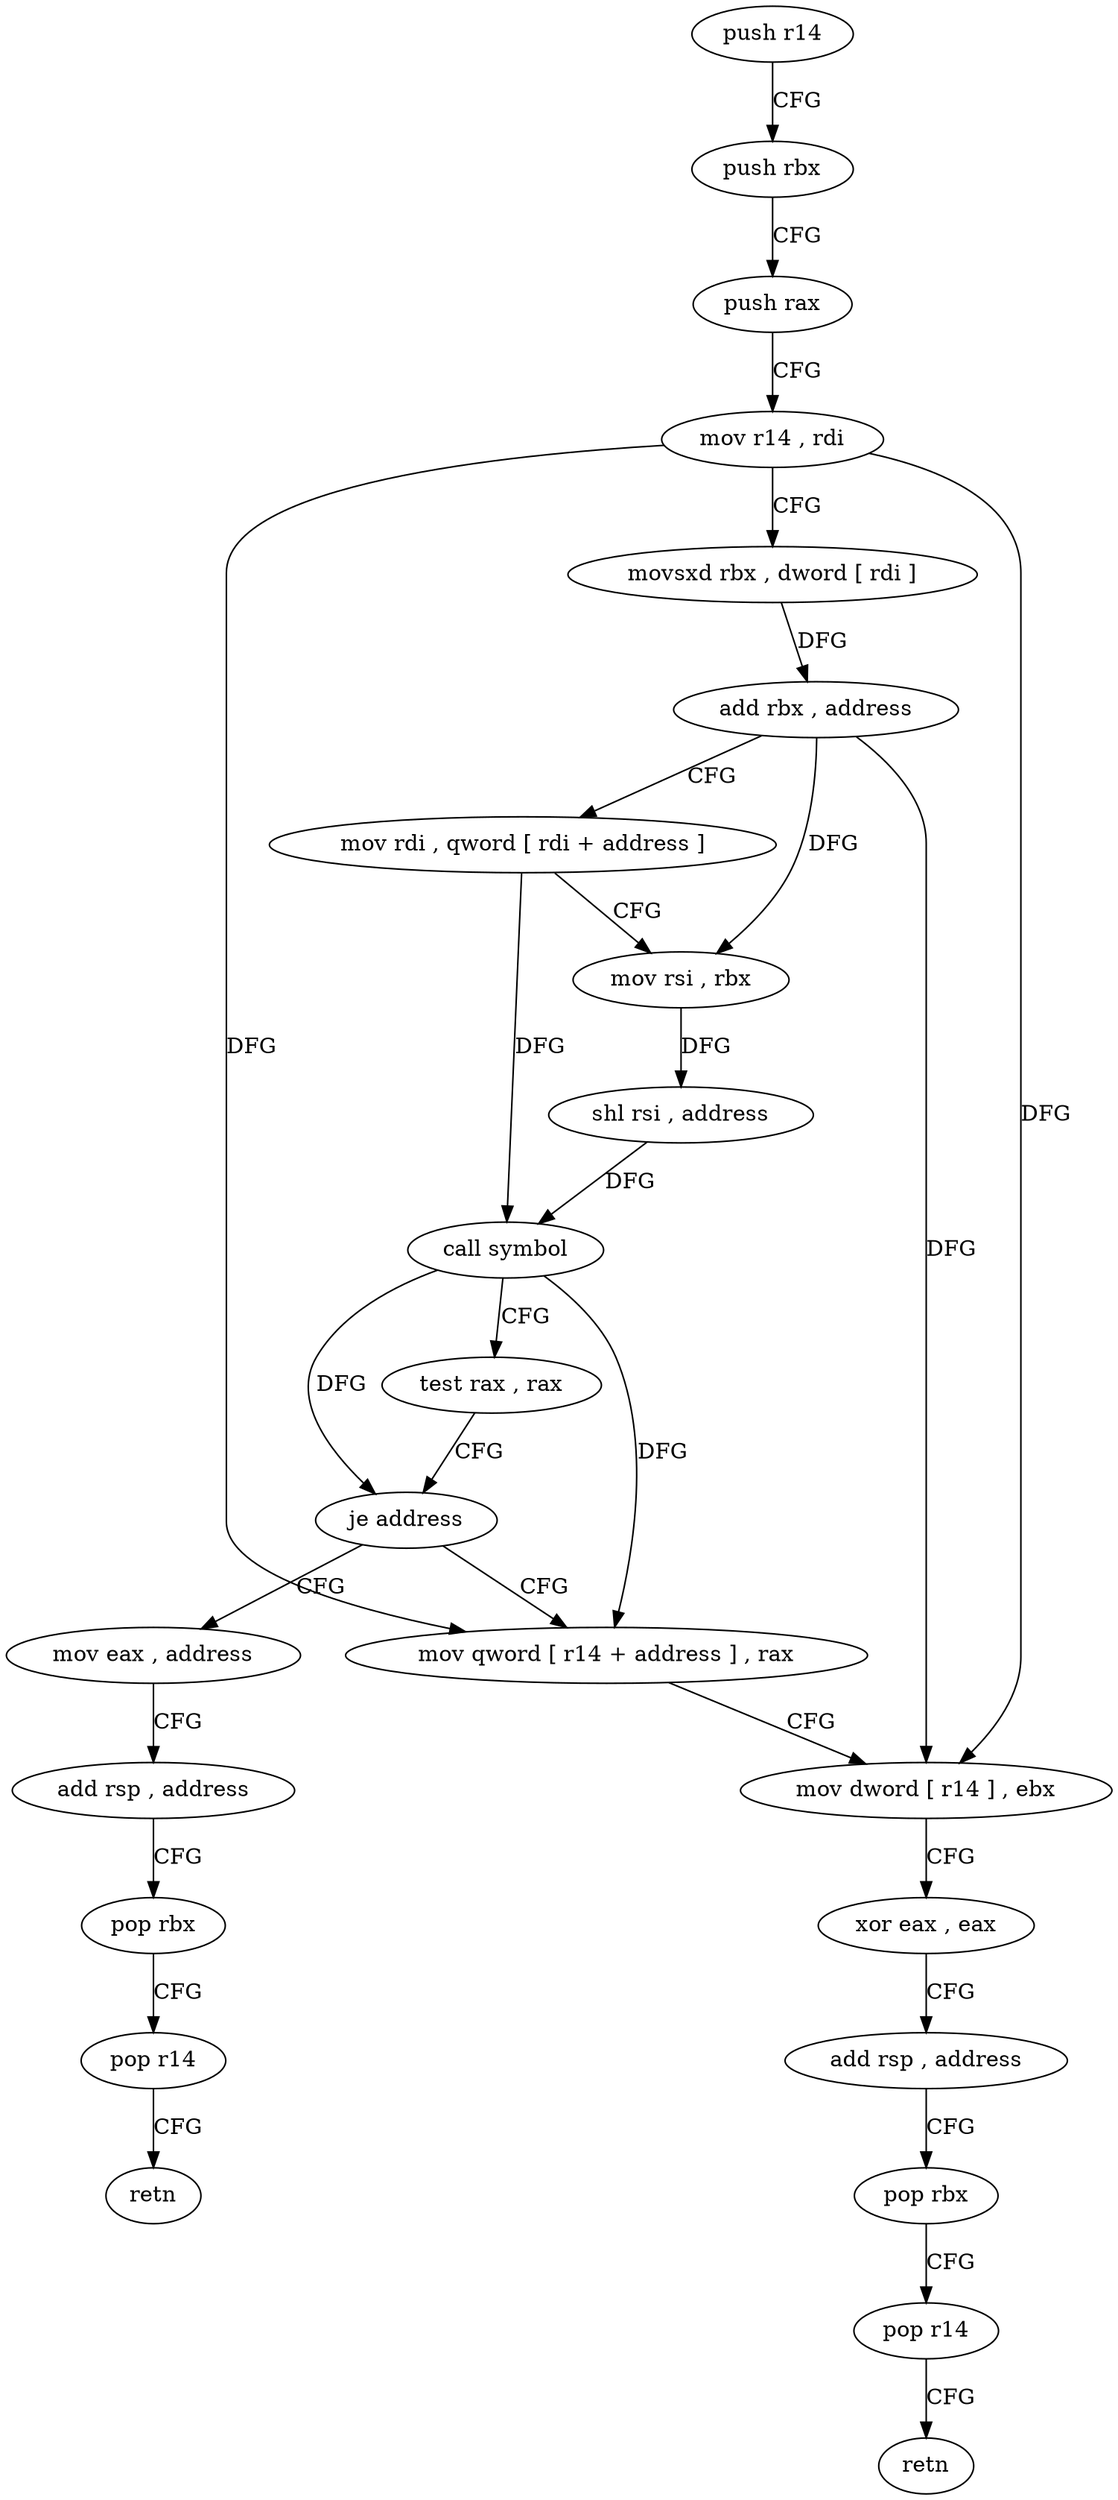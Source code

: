 digraph "func" {
"220240" [label = "push r14" ]
"220242" [label = "push rbx" ]
"220243" [label = "push rax" ]
"220244" [label = "mov r14 , rdi" ]
"220247" [label = "movsxd rbx , dword [ rdi ]" ]
"220250" [label = "add rbx , address" ]
"220254" [label = "mov rdi , qword [ rdi + address ]" ]
"220258" [label = "mov rsi , rbx" ]
"220261" [label = "shl rsi , address" ]
"220265" [label = "call symbol" ]
"220270" [label = "test rax , rax" ]
"220273" [label = "je address" ]
"220292" [label = "mov eax , address" ]
"220275" [label = "mov qword [ r14 + address ] , rax" ]
"220297" [label = "add rsp , address" ]
"220301" [label = "pop rbx" ]
"220302" [label = "pop r14" ]
"220304" [label = "retn" ]
"220279" [label = "mov dword [ r14 ] , ebx" ]
"220282" [label = "xor eax , eax" ]
"220284" [label = "add rsp , address" ]
"220288" [label = "pop rbx" ]
"220289" [label = "pop r14" ]
"220291" [label = "retn" ]
"220240" -> "220242" [ label = "CFG" ]
"220242" -> "220243" [ label = "CFG" ]
"220243" -> "220244" [ label = "CFG" ]
"220244" -> "220247" [ label = "CFG" ]
"220244" -> "220275" [ label = "DFG" ]
"220244" -> "220279" [ label = "DFG" ]
"220247" -> "220250" [ label = "DFG" ]
"220250" -> "220254" [ label = "CFG" ]
"220250" -> "220258" [ label = "DFG" ]
"220250" -> "220279" [ label = "DFG" ]
"220254" -> "220258" [ label = "CFG" ]
"220254" -> "220265" [ label = "DFG" ]
"220258" -> "220261" [ label = "DFG" ]
"220261" -> "220265" [ label = "DFG" ]
"220265" -> "220270" [ label = "CFG" ]
"220265" -> "220273" [ label = "DFG" ]
"220265" -> "220275" [ label = "DFG" ]
"220270" -> "220273" [ label = "CFG" ]
"220273" -> "220292" [ label = "CFG" ]
"220273" -> "220275" [ label = "CFG" ]
"220292" -> "220297" [ label = "CFG" ]
"220275" -> "220279" [ label = "CFG" ]
"220297" -> "220301" [ label = "CFG" ]
"220301" -> "220302" [ label = "CFG" ]
"220302" -> "220304" [ label = "CFG" ]
"220279" -> "220282" [ label = "CFG" ]
"220282" -> "220284" [ label = "CFG" ]
"220284" -> "220288" [ label = "CFG" ]
"220288" -> "220289" [ label = "CFG" ]
"220289" -> "220291" [ label = "CFG" ]
}
